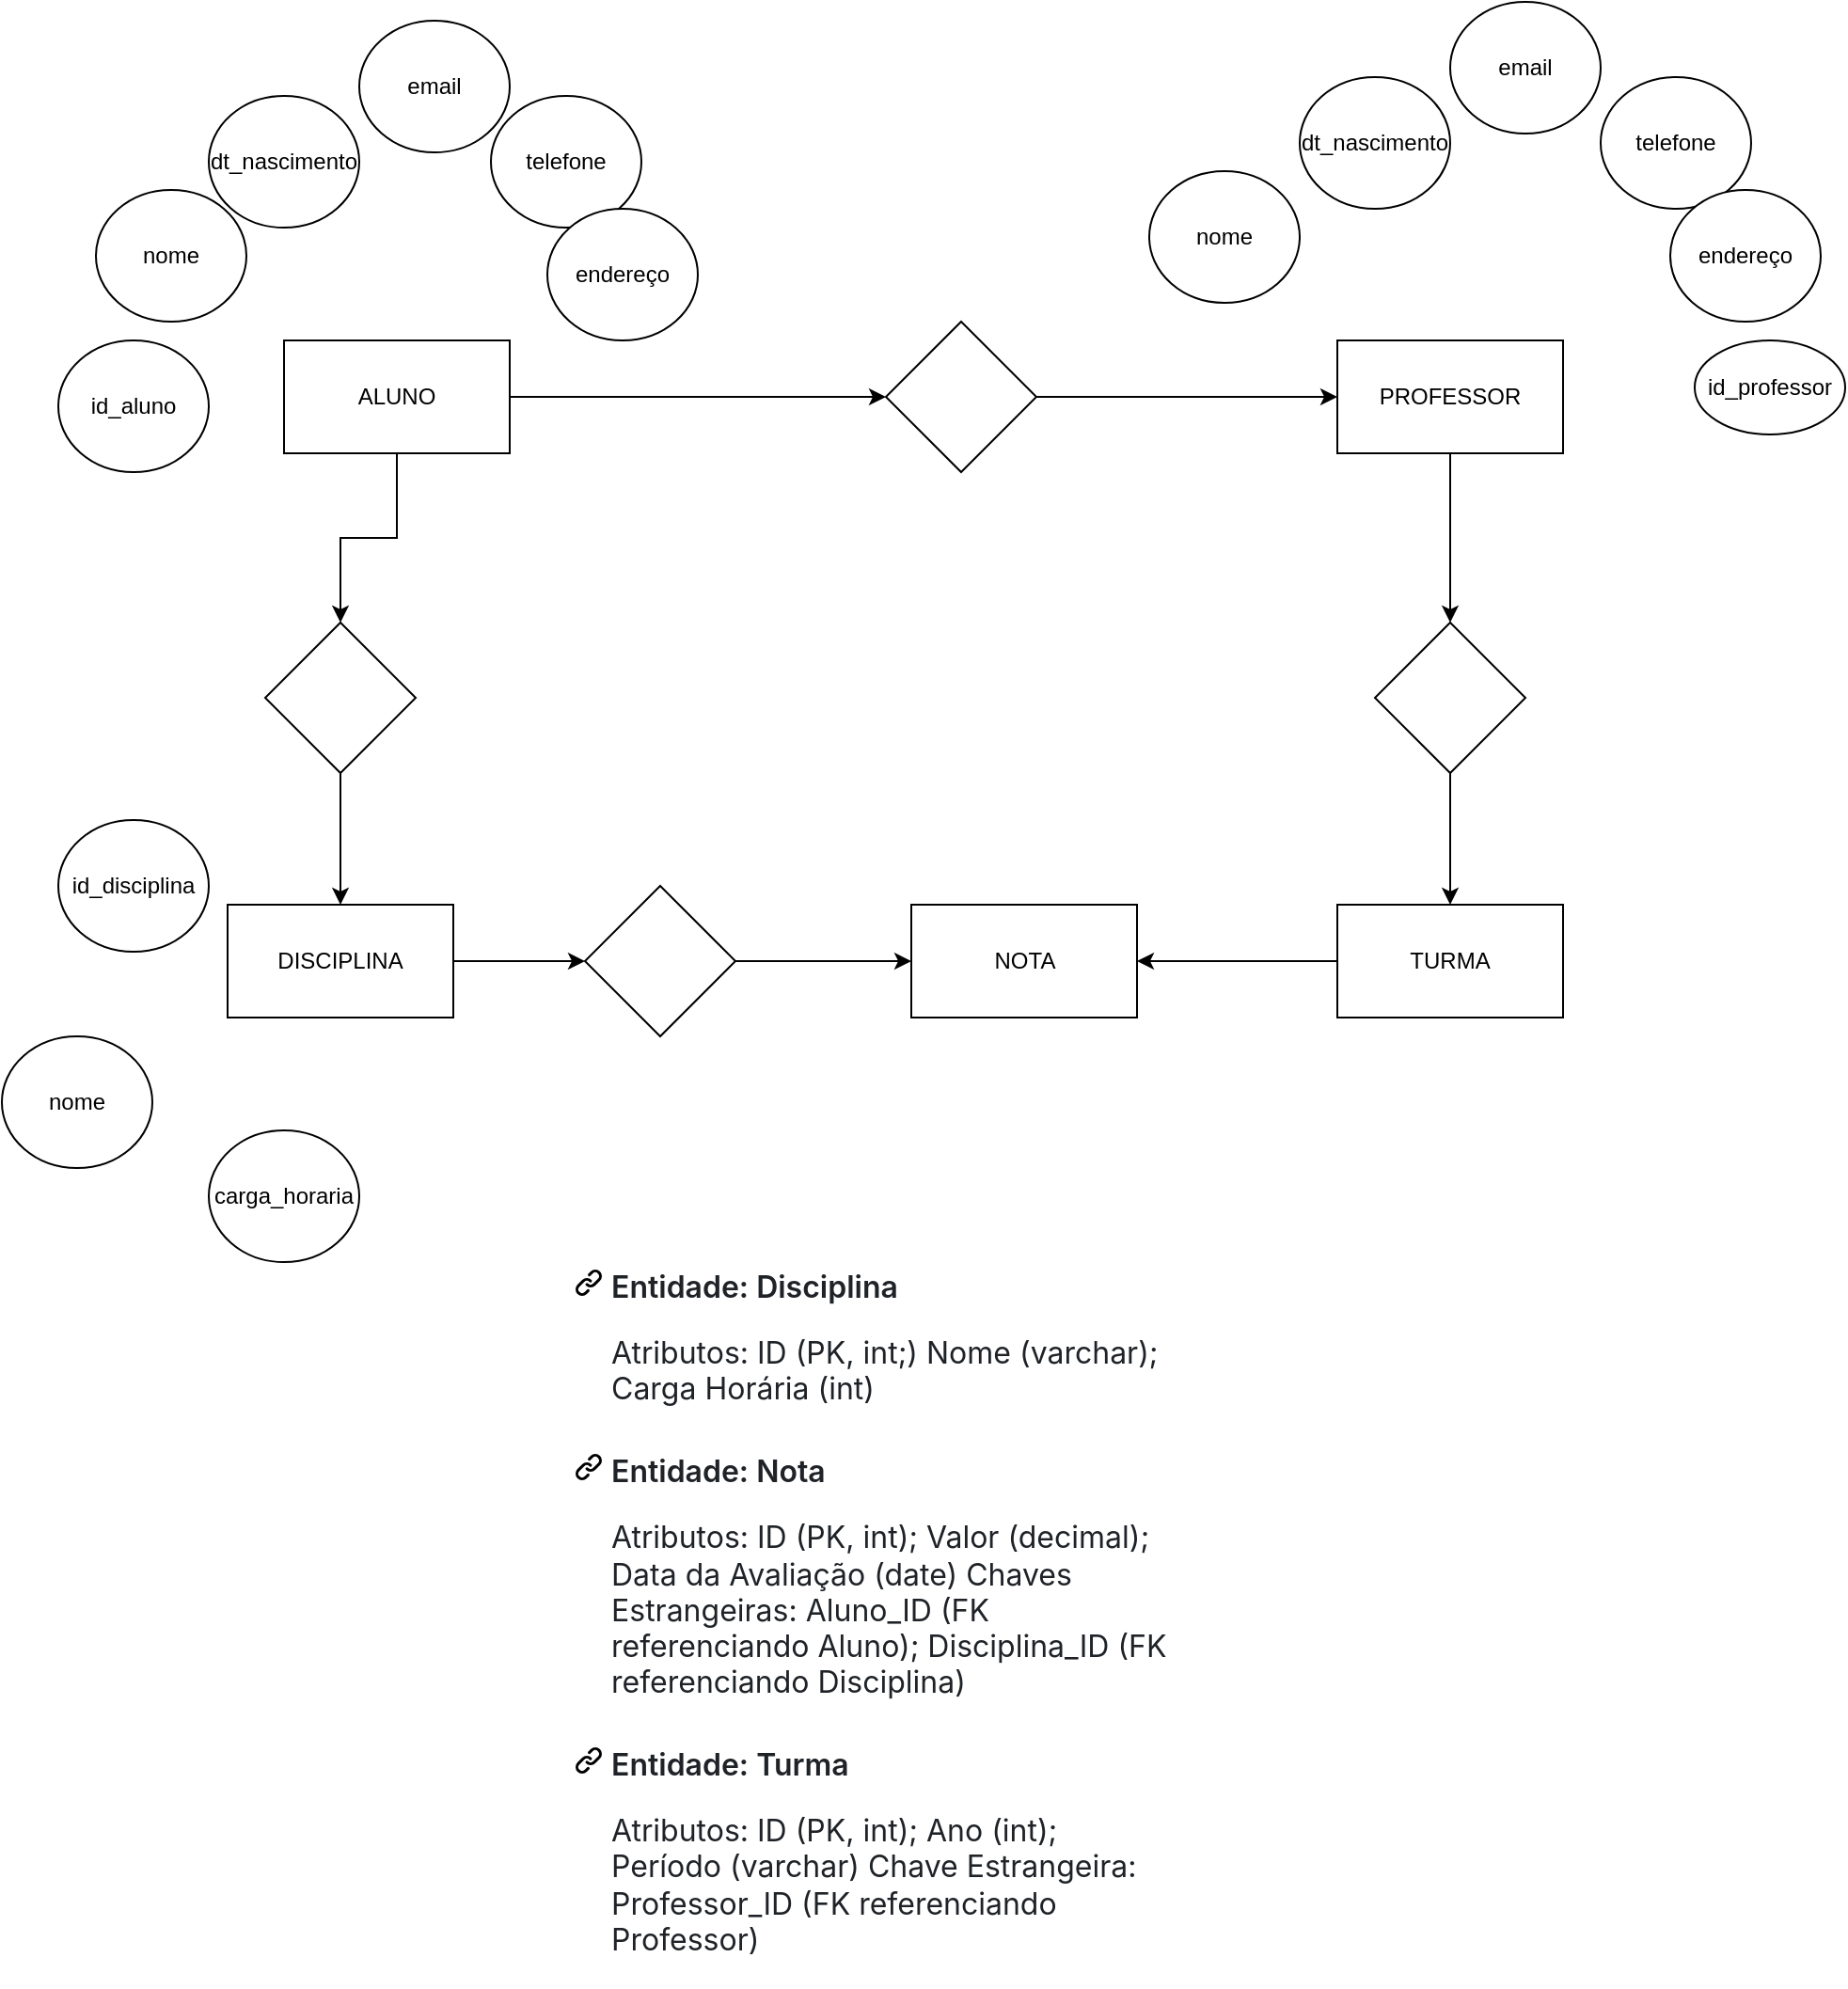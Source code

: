 <mxfile version="22.1.5" type="github">
  <diagram name="Página-1" id="-bhHod5kBAYXy1dUUhGd">
    <mxGraphModel dx="1886" dy="987" grid="1" gridSize="10" guides="1" tooltips="1" connect="1" arrows="1" fold="1" page="1" pageScale="1" pageWidth="827" pageHeight="1169" math="0" shadow="0">
      <root>
        <mxCell id="0" />
        <mxCell id="1" parent="0" />
        <mxCell id="XEZzJpYQlKPg0DFxGwW9-2" value="&lt;h4 style=&quot;box-sizing: border-box; margin-top: 24px; margin-bottom: 16px; font-size: 16px; font-weight: var(--base-text-weight-semibold, 600); line-height: 1.25; color: rgb(31, 35, 40); font-family: -apple-system, BlinkMacSystemFont, &amp;quot;Segoe UI&amp;quot;, &amp;quot;Noto Sans&amp;quot;, Helvetica, Arial, sans-serif, &amp;quot;Apple Color Emoji&amp;quot;, &amp;quot;Segoe UI Emoji&amp;quot;; text-align: start; background-color: rgb(255, 255, 255);&quot; dir=&quot;auto&quot; tabindex=&quot;-1&quot;&gt;&lt;br&gt;&lt;/h4&gt;&lt;h4 style=&quot;box-sizing: border-box; margin-top: 24px; margin-bottom: 16px; font-size: 16px; font-weight: var(--base-text-weight-semibold, 600); line-height: 1.25; color: rgb(31, 35, 40); font-family: -apple-system, BlinkMacSystemFont, &amp;quot;Segoe UI&amp;quot;, &amp;quot;Noto Sans&amp;quot;, Helvetica, Arial, sans-serif, &amp;quot;Apple Color Emoji&amp;quot;, &amp;quot;Segoe UI Emoji&amp;quot;; text-align: start; background-color: rgb(255, 255, 255);&quot; dir=&quot;auto&quot; tabindex=&quot;-1&quot;&gt;&lt;a style=&quot;box-sizing: border-box; background-color: transparent; text-decoration-line: none; float: left; padding-right: 4px; margin-left: -20px; line-height: 1; position: absolute; text-underline-offset: 0.2rem;&quot; href=&quot;https://github.com/nathanbizinoto/Modelagem-de-Banco-de-Dados#entidade-disciplina&quot; tabindex=&quot;-1&quot; aria-hidden=&quot;true&quot; class=&quot;anchor&quot; id=&quot;user-content-entidade-disciplina&quot;&gt;&lt;svg aria-hidden=&quot;true&quot; height=&quot;16&quot; width=&quot;16&quot; version=&quot;1.1&quot; viewBox=&quot;0 0 16 16&quot; class=&quot;octicon octicon-link&quot;&gt;&lt;path d=&quot;m7.775 3.275 1.25-1.25a3.5 3.5 0 1 1 4.95 4.95l-2.5 2.5a3.5 3.5 0 0 1-4.95 0 .751.751 0 0 1 .018-1.042.751.751 0 0 1 1.042-.018 1.998 1.998 0 0 0 2.83 0l2.5-2.5a2.002 2.002 0 0 0-2.83-2.83l-1.25 1.25a.751.751 0 0 1-1.042-.018.751.751 0 0 1-.018-1.042Zm-4.69 9.64a1.998 1.998 0 0 0 2.83 0l1.25-1.25a.751.751 0 0 1 1.042.018.751.751 0 0 1 .018 1.042l-1.25 1.25a3.5 3.5 0 1 1-4.95-4.95l2.5-2.5a3.5 3.5 0 0 1 4.95 0 .751.751 0 0 1-.018 1.042.751.751 0 0 1-1.042.018 1.998 1.998 0 0 0-2.83 0l-2.5 2.5a1.998 1.998 0 0 0 0 2.83Z&quot;&gt;&lt;/path&gt;&lt;/svg&gt;&lt;/a&gt;Entidade: Disciplina&lt;/h4&gt;&lt;p style=&quot;box-sizing: border-box; margin-top: 0px; margin-bottom: 16px; color: rgb(31, 35, 40); font-family: -apple-system, BlinkMacSystemFont, &amp;quot;Segoe UI&amp;quot;, &amp;quot;Noto Sans&amp;quot;, Helvetica, Arial, sans-serif, &amp;quot;Apple Color Emoji&amp;quot;, &amp;quot;Segoe UI Emoji&amp;quot;; font-size: 16px; text-align: start; background-color: rgb(255, 255, 255);&quot; dir=&quot;auto&quot;&gt;Atributos: ID (PK, int;) Nome (varchar); Carga Horária (int)&lt;/p&gt;&lt;h4 style=&quot;box-sizing: border-box; margin-top: 24px; margin-bottom: 16px; font-size: 16px; font-weight: var(--base-text-weight-semibold, 600); line-height: 1.25; color: rgb(31, 35, 40); font-family: -apple-system, BlinkMacSystemFont, &amp;quot;Segoe UI&amp;quot;, &amp;quot;Noto Sans&amp;quot;, Helvetica, Arial, sans-serif, &amp;quot;Apple Color Emoji&amp;quot;, &amp;quot;Segoe UI Emoji&amp;quot;; text-align: start; background-color: rgb(255, 255, 255);&quot; dir=&quot;auto&quot; tabindex=&quot;-1&quot;&gt;&lt;a style=&quot;box-sizing: border-box; background-color: transparent; text-decoration-line: none; float: left; padding-right: 4px; margin-left: -20px; line-height: 1; position: absolute; text-underline-offset: 0.2rem;&quot; href=&quot;https://github.com/nathanbizinoto/Modelagem-de-Banco-de-Dados#entidade-nota&quot; tabindex=&quot;-1&quot; aria-hidden=&quot;true&quot; class=&quot;anchor&quot; id=&quot;user-content-entidade-nota&quot;&gt;&lt;svg aria-hidden=&quot;true&quot; height=&quot;16&quot; width=&quot;16&quot; version=&quot;1.1&quot; viewBox=&quot;0 0 16 16&quot; class=&quot;octicon octicon-link&quot;&gt;&lt;path d=&quot;m7.775 3.275 1.25-1.25a3.5 3.5 0 1 1 4.95 4.95l-2.5 2.5a3.5 3.5 0 0 1-4.95 0 .751.751 0 0 1 .018-1.042.751.751 0 0 1 1.042-.018 1.998 1.998 0 0 0 2.83 0l2.5-2.5a2.002 2.002 0 0 0-2.83-2.83l-1.25 1.25a.751.751 0 0 1-1.042-.018.751.751 0 0 1-.018-1.042Zm-4.69 9.64a1.998 1.998 0 0 0 2.83 0l1.25-1.25a.751.751 0 0 1 1.042.018.751.751 0 0 1 .018 1.042l-1.25 1.25a3.5 3.5 0 1 1-4.95-4.95l2.5-2.5a3.5 3.5 0 0 1 4.95 0 .751.751 0 0 1-.018 1.042.751.751 0 0 1-1.042.018 1.998 1.998 0 0 0-2.83 0l-2.5 2.5a1.998 1.998 0 0 0 0 2.83Z&quot;&gt;&lt;/path&gt;&lt;/svg&gt;&lt;/a&gt;Entidade: Nota&lt;/h4&gt;&lt;p style=&quot;box-sizing: border-box; margin-top: 0px; margin-bottom: 16px; color: rgb(31, 35, 40); font-family: -apple-system, BlinkMacSystemFont, &amp;quot;Segoe UI&amp;quot;, &amp;quot;Noto Sans&amp;quot;, Helvetica, Arial, sans-serif, &amp;quot;Apple Color Emoji&amp;quot;, &amp;quot;Segoe UI Emoji&amp;quot;; font-size: 16px; text-align: start; background-color: rgb(255, 255, 255);&quot; dir=&quot;auto&quot;&gt;Atributos: ID (PK, int); Valor (decimal); Data da Avaliação (date) Chaves Estrangeiras: Aluno_ID (FK referenciando Aluno); Disciplina_ID (FK referenciando Disciplina)&lt;/p&gt;&lt;h4 style=&quot;box-sizing: border-box; margin-top: 24px; margin-bottom: 16px; font-size: 16px; font-weight: var(--base-text-weight-semibold, 600); line-height: 1.25; color: rgb(31, 35, 40); font-family: -apple-system, BlinkMacSystemFont, &amp;quot;Segoe UI&amp;quot;, &amp;quot;Noto Sans&amp;quot;, Helvetica, Arial, sans-serif, &amp;quot;Apple Color Emoji&amp;quot;, &amp;quot;Segoe UI Emoji&amp;quot;; text-align: start; background-color: rgb(255, 255, 255);&quot; dir=&quot;auto&quot; tabindex=&quot;-1&quot;&gt;&lt;a style=&quot;box-sizing: border-box; background-color: transparent; text-decoration-line: none; float: left; padding-right: 4px; margin-left: -20px; line-height: 1; position: absolute; text-underline-offset: 0.2rem;&quot; href=&quot;https://github.com/nathanbizinoto/Modelagem-de-Banco-de-Dados#entidade-turma&quot; tabindex=&quot;-1&quot; aria-hidden=&quot;true&quot; class=&quot;anchor&quot; id=&quot;user-content-entidade-turma&quot;&gt;&lt;svg aria-hidden=&quot;true&quot; height=&quot;16&quot; width=&quot;16&quot; version=&quot;1.1&quot; viewBox=&quot;0 0 16 16&quot; class=&quot;octicon octicon-link&quot;&gt;&lt;path d=&quot;m7.775 3.275 1.25-1.25a3.5 3.5 0 1 1 4.95 4.95l-2.5 2.5a3.5 3.5 0 0 1-4.95 0 .751.751 0 0 1 .018-1.042.751.751 0 0 1 1.042-.018 1.998 1.998 0 0 0 2.83 0l2.5-2.5a2.002 2.002 0 0 0-2.83-2.83l-1.25 1.25a.751.751 0 0 1-1.042-.018.751.751 0 0 1-.018-1.042Zm-4.69 9.64a1.998 1.998 0 0 0 2.83 0l1.25-1.25a.751.751 0 0 1 1.042.018.751.751 0 0 1 .018 1.042l-1.25 1.25a3.5 3.5 0 1 1-4.95-4.95l2.5-2.5a3.5 3.5 0 0 1 4.95 0 .751.751 0 0 1-.018 1.042.751.751 0 0 1-1.042.018 1.998 1.998 0 0 0-2.83 0l-2.5 2.5a1.998 1.998 0 0 0 0 2.83Z&quot;&gt;&lt;/path&gt;&lt;/svg&gt;&lt;/a&gt;Entidade: Turma&lt;/h4&gt;&lt;p style=&quot;box-sizing: border-box; margin-top: 0px; margin-bottom: 16px; color: rgb(31, 35, 40); font-family: -apple-system, BlinkMacSystemFont, &amp;quot;Segoe UI&amp;quot;, &amp;quot;Noto Sans&amp;quot;, Helvetica, Arial, sans-serif, &amp;quot;Apple Color Emoji&amp;quot;, &amp;quot;Segoe UI Emoji&amp;quot;; font-size: 16px; text-align: start; background-color: rgb(255, 255, 255);&quot; dir=&quot;auto&quot;&gt;Atributos: ID (PK, int); Ano (int); Período (varchar) Chave Estrangeira: Professor_ID (FK referenciando Professor)&lt;/p&gt;" style="text;html=1;strokeColor=none;fillColor=none;align=center;verticalAlign=middle;whiteSpace=wrap;rounded=0;" vertex="1" parent="1">
          <mxGeometry x="263" y="790" width="300" height="240" as="geometry" />
        </mxCell>
        <mxCell id="XEZzJpYQlKPg0DFxGwW9-16" value="" style="edgeStyle=orthogonalEdgeStyle;rounded=0;orthogonalLoop=1;jettySize=auto;html=1;" edge="1" parent="1" source="XEZzJpYQlKPg0DFxGwW9-3" target="XEZzJpYQlKPg0DFxGwW9-15">
          <mxGeometry relative="1" as="geometry" />
        </mxCell>
        <mxCell id="XEZzJpYQlKPg0DFxGwW9-20" value="" style="edgeStyle=orthogonalEdgeStyle;rounded=0;orthogonalLoop=1;jettySize=auto;html=1;" edge="1" parent="1" source="XEZzJpYQlKPg0DFxGwW9-3" target="XEZzJpYQlKPg0DFxGwW9-19">
          <mxGeometry relative="1" as="geometry" />
        </mxCell>
        <mxCell id="XEZzJpYQlKPg0DFxGwW9-3" value="ALUNO" style="rounded=0;whiteSpace=wrap;html=1;" vertex="1" parent="1">
          <mxGeometry x="90" y="260" width="120" height="60" as="geometry" />
        </mxCell>
        <mxCell id="XEZzJpYQlKPg0DFxGwW9-25" value="" style="edgeStyle=orthogonalEdgeStyle;rounded=0;orthogonalLoop=1;jettySize=auto;html=1;" edge="1" parent="1" source="XEZzJpYQlKPg0DFxGwW9-6" target="XEZzJpYQlKPg0DFxGwW9-24">
          <mxGeometry relative="1" as="geometry" />
        </mxCell>
        <mxCell id="XEZzJpYQlKPg0DFxGwW9-6" value="PROFESSOR" style="whiteSpace=wrap;html=1;rounded=0;" vertex="1" parent="1">
          <mxGeometry x="650" y="260" width="120" height="60" as="geometry" />
        </mxCell>
        <mxCell id="XEZzJpYQlKPg0DFxGwW9-28" value="" style="edgeStyle=orthogonalEdgeStyle;rounded=0;orthogonalLoop=1;jettySize=auto;html=1;" edge="1" parent="1" source="XEZzJpYQlKPg0DFxGwW9-10" target="XEZzJpYQlKPg0DFxGwW9-27">
          <mxGeometry relative="1" as="geometry" />
        </mxCell>
        <mxCell id="XEZzJpYQlKPg0DFxGwW9-10" value="DISCIPLINA" style="rounded=0;whiteSpace=wrap;html=1;" vertex="1" parent="1">
          <mxGeometry x="60" y="560" width="120" height="60" as="geometry" />
        </mxCell>
        <mxCell id="XEZzJpYQlKPg0DFxGwW9-11" value="NOTA" style="rounded=0;whiteSpace=wrap;html=1;" vertex="1" parent="1">
          <mxGeometry x="423.5" y="560" width="120" height="60" as="geometry" />
        </mxCell>
        <mxCell id="XEZzJpYQlKPg0DFxGwW9-31" value="" style="edgeStyle=orthogonalEdgeStyle;rounded=0;orthogonalLoop=1;jettySize=auto;html=1;" edge="1" parent="1" source="XEZzJpYQlKPg0DFxGwW9-12" target="XEZzJpYQlKPg0DFxGwW9-11">
          <mxGeometry relative="1" as="geometry" />
        </mxCell>
        <mxCell id="XEZzJpYQlKPg0DFxGwW9-12" value="TURMA" style="rounded=0;whiteSpace=wrap;html=1;" vertex="1" parent="1">
          <mxGeometry x="650" y="560" width="120" height="60" as="geometry" />
        </mxCell>
        <mxCell id="XEZzJpYQlKPg0DFxGwW9-29" value="" style="edgeStyle=orthogonalEdgeStyle;rounded=0;orthogonalLoop=1;jettySize=auto;html=1;" edge="1" parent="1" source="XEZzJpYQlKPg0DFxGwW9-15" target="XEZzJpYQlKPg0DFxGwW9-10">
          <mxGeometry relative="1" as="geometry" />
        </mxCell>
        <mxCell id="XEZzJpYQlKPg0DFxGwW9-15" value="" style="rhombus;whiteSpace=wrap;html=1;rounded=0;" vertex="1" parent="1">
          <mxGeometry x="80" y="410" width="80" height="80" as="geometry" />
        </mxCell>
        <mxCell id="XEZzJpYQlKPg0DFxGwW9-21" style="edgeStyle=orthogonalEdgeStyle;rounded=0;orthogonalLoop=1;jettySize=auto;html=1;exitX=1;exitY=0.5;exitDx=0;exitDy=0;entryX=0;entryY=0.5;entryDx=0;entryDy=0;" edge="1" parent="1" source="XEZzJpYQlKPg0DFxGwW9-19" target="XEZzJpYQlKPg0DFxGwW9-6">
          <mxGeometry relative="1" as="geometry" />
        </mxCell>
        <mxCell id="XEZzJpYQlKPg0DFxGwW9-19" value="" style="rhombus;whiteSpace=wrap;html=1;rounded=0;" vertex="1" parent="1">
          <mxGeometry x="410" y="250" width="80" height="80" as="geometry" />
        </mxCell>
        <mxCell id="XEZzJpYQlKPg0DFxGwW9-26" value="" style="edgeStyle=orthogonalEdgeStyle;rounded=0;orthogonalLoop=1;jettySize=auto;html=1;" edge="1" parent="1" source="XEZzJpYQlKPg0DFxGwW9-24" target="XEZzJpYQlKPg0DFxGwW9-12">
          <mxGeometry relative="1" as="geometry" />
        </mxCell>
        <mxCell id="XEZzJpYQlKPg0DFxGwW9-24" value="" style="rhombus;whiteSpace=wrap;html=1;rounded=0;" vertex="1" parent="1">
          <mxGeometry x="670" y="410" width="80" height="80" as="geometry" />
        </mxCell>
        <mxCell id="XEZzJpYQlKPg0DFxGwW9-32" value="" style="edgeStyle=orthogonalEdgeStyle;rounded=0;orthogonalLoop=1;jettySize=auto;html=1;" edge="1" parent="1" source="XEZzJpYQlKPg0DFxGwW9-27" target="XEZzJpYQlKPg0DFxGwW9-11">
          <mxGeometry relative="1" as="geometry" />
        </mxCell>
        <mxCell id="XEZzJpYQlKPg0DFxGwW9-27" value="" style="rhombus;whiteSpace=wrap;html=1;rounded=0;" vertex="1" parent="1">
          <mxGeometry x="250" y="550" width="80" height="80" as="geometry" />
        </mxCell>
        <mxCell id="XEZzJpYQlKPg0DFxGwW9-33" value="id_aluno" style="ellipse;whiteSpace=wrap;html=1;rounded=0;" vertex="1" parent="1">
          <mxGeometry x="-30" y="260" width="80" height="70" as="geometry" />
        </mxCell>
        <mxCell id="XEZzJpYQlKPg0DFxGwW9-35" value="nome" style="ellipse;whiteSpace=wrap;html=1;rounded=0;" vertex="1" parent="1">
          <mxGeometry x="-10" y="180" width="80" height="70" as="geometry" />
        </mxCell>
        <mxCell id="XEZzJpYQlKPg0DFxGwW9-36" value="dt_nascimento" style="ellipse;whiteSpace=wrap;html=1;rounded=0;" vertex="1" parent="1">
          <mxGeometry x="50" y="130" width="80" height="70" as="geometry" />
        </mxCell>
        <mxCell id="XEZzJpYQlKPg0DFxGwW9-39" value="email" style="ellipse;whiteSpace=wrap;html=1;rounded=0;" vertex="1" parent="1">
          <mxGeometry x="130" y="90" width="80" height="70" as="geometry" />
        </mxCell>
        <mxCell id="XEZzJpYQlKPg0DFxGwW9-40" value="telefone" style="ellipse;whiteSpace=wrap;html=1;rounded=0;" vertex="1" parent="1">
          <mxGeometry x="200" y="130" width="80" height="70" as="geometry" />
        </mxCell>
        <mxCell id="XEZzJpYQlKPg0DFxGwW9-41" value="endereço" style="ellipse;whiteSpace=wrap;html=1;rounded=0;" vertex="1" parent="1">
          <mxGeometry x="230" y="190" width="80" height="70" as="geometry" />
        </mxCell>
        <mxCell id="XEZzJpYQlKPg0DFxGwW9-42" value="id_professor" style="ellipse;whiteSpace=wrap;html=1;rounded=0;" vertex="1" parent="1">
          <mxGeometry x="840" y="260" width="80" height="50" as="geometry" />
        </mxCell>
        <mxCell id="XEZzJpYQlKPg0DFxGwW9-43" value="nome" style="ellipse;whiteSpace=wrap;html=1;rounded=0;" vertex="1" parent="1">
          <mxGeometry x="550" y="170" width="80" height="70" as="geometry" />
        </mxCell>
        <mxCell id="XEZzJpYQlKPg0DFxGwW9-44" value="dt_nascimento" style="ellipse;whiteSpace=wrap;html=1;rounded=0;" vertex="1" parent="1">
          <mxGeometry x="630" y="120" width="80" height="70" as="geometry" />
        </mxCell>
        <mxCell id="XEZzJpYQlKPg0DFxGwW9-45" value="email" style="ellipse;whiteSpace=wrap;html=1;rounded=0;" vertex="1" parent="1">
          <mxGeometry x="710" y="80" width="80" height="70" as="geometry" />
        </mxCell>
        <mxCell id="XEZzJpYQlKPg0DFxGwW9-46" value="telefone" style="ellipse;whiteSpace=wrap;html=1;rounded=0;" vertex="1" parent="1">
          <mxGeometry x="790" y="120" width="80" height="70" as="geometry" />
        </mxCell>
        <mxCell id="XEZzJpYQlKPg0DFxGwW9-47" value="endereço" style="ellipse;whiteSpace=wrap;html=1;rounded=0;" vertex="1" parent="1">
          <mxGeometry x="827" y="180" width="80" height="70" as="geometry" />
        </mxCell>
        <mxCell id="XEZzJpYQlKPg0DFxGwW9-48" value="carga_horaria" style="ellipse;whiteSpace=wrap;html=1;rounded=0;" vertex="1" parent="1">
          <mxGeometry x="50" y="680" width="80" height="70" as="geometry" />
        </mxCell>
        <mxCell id="XEZzJpYQlKPg0DFxGwW9-49" value="nome" style="ellipse;whiteSpace=wrap;html=1;rounded=0;" vertex="1" parent="1">
          <mxGeometry x="-60" y="630" width="80" height="70" as="geometry" />
        </mxCell>
        <mxCell id="XEZzJpYQlKPg0DFxGwW9-50" value="id_disciplina" style="ellipse;whiteSpace=wrap;html=1;rounded=0;" vertex="1" parent="1">
          <mxGeometry x="-30" y="515" width="80" height="70" as="geometry" />
        </mxCell>
      </root>
    </mxGraphModel>
  </diagram>
</mxfile>
